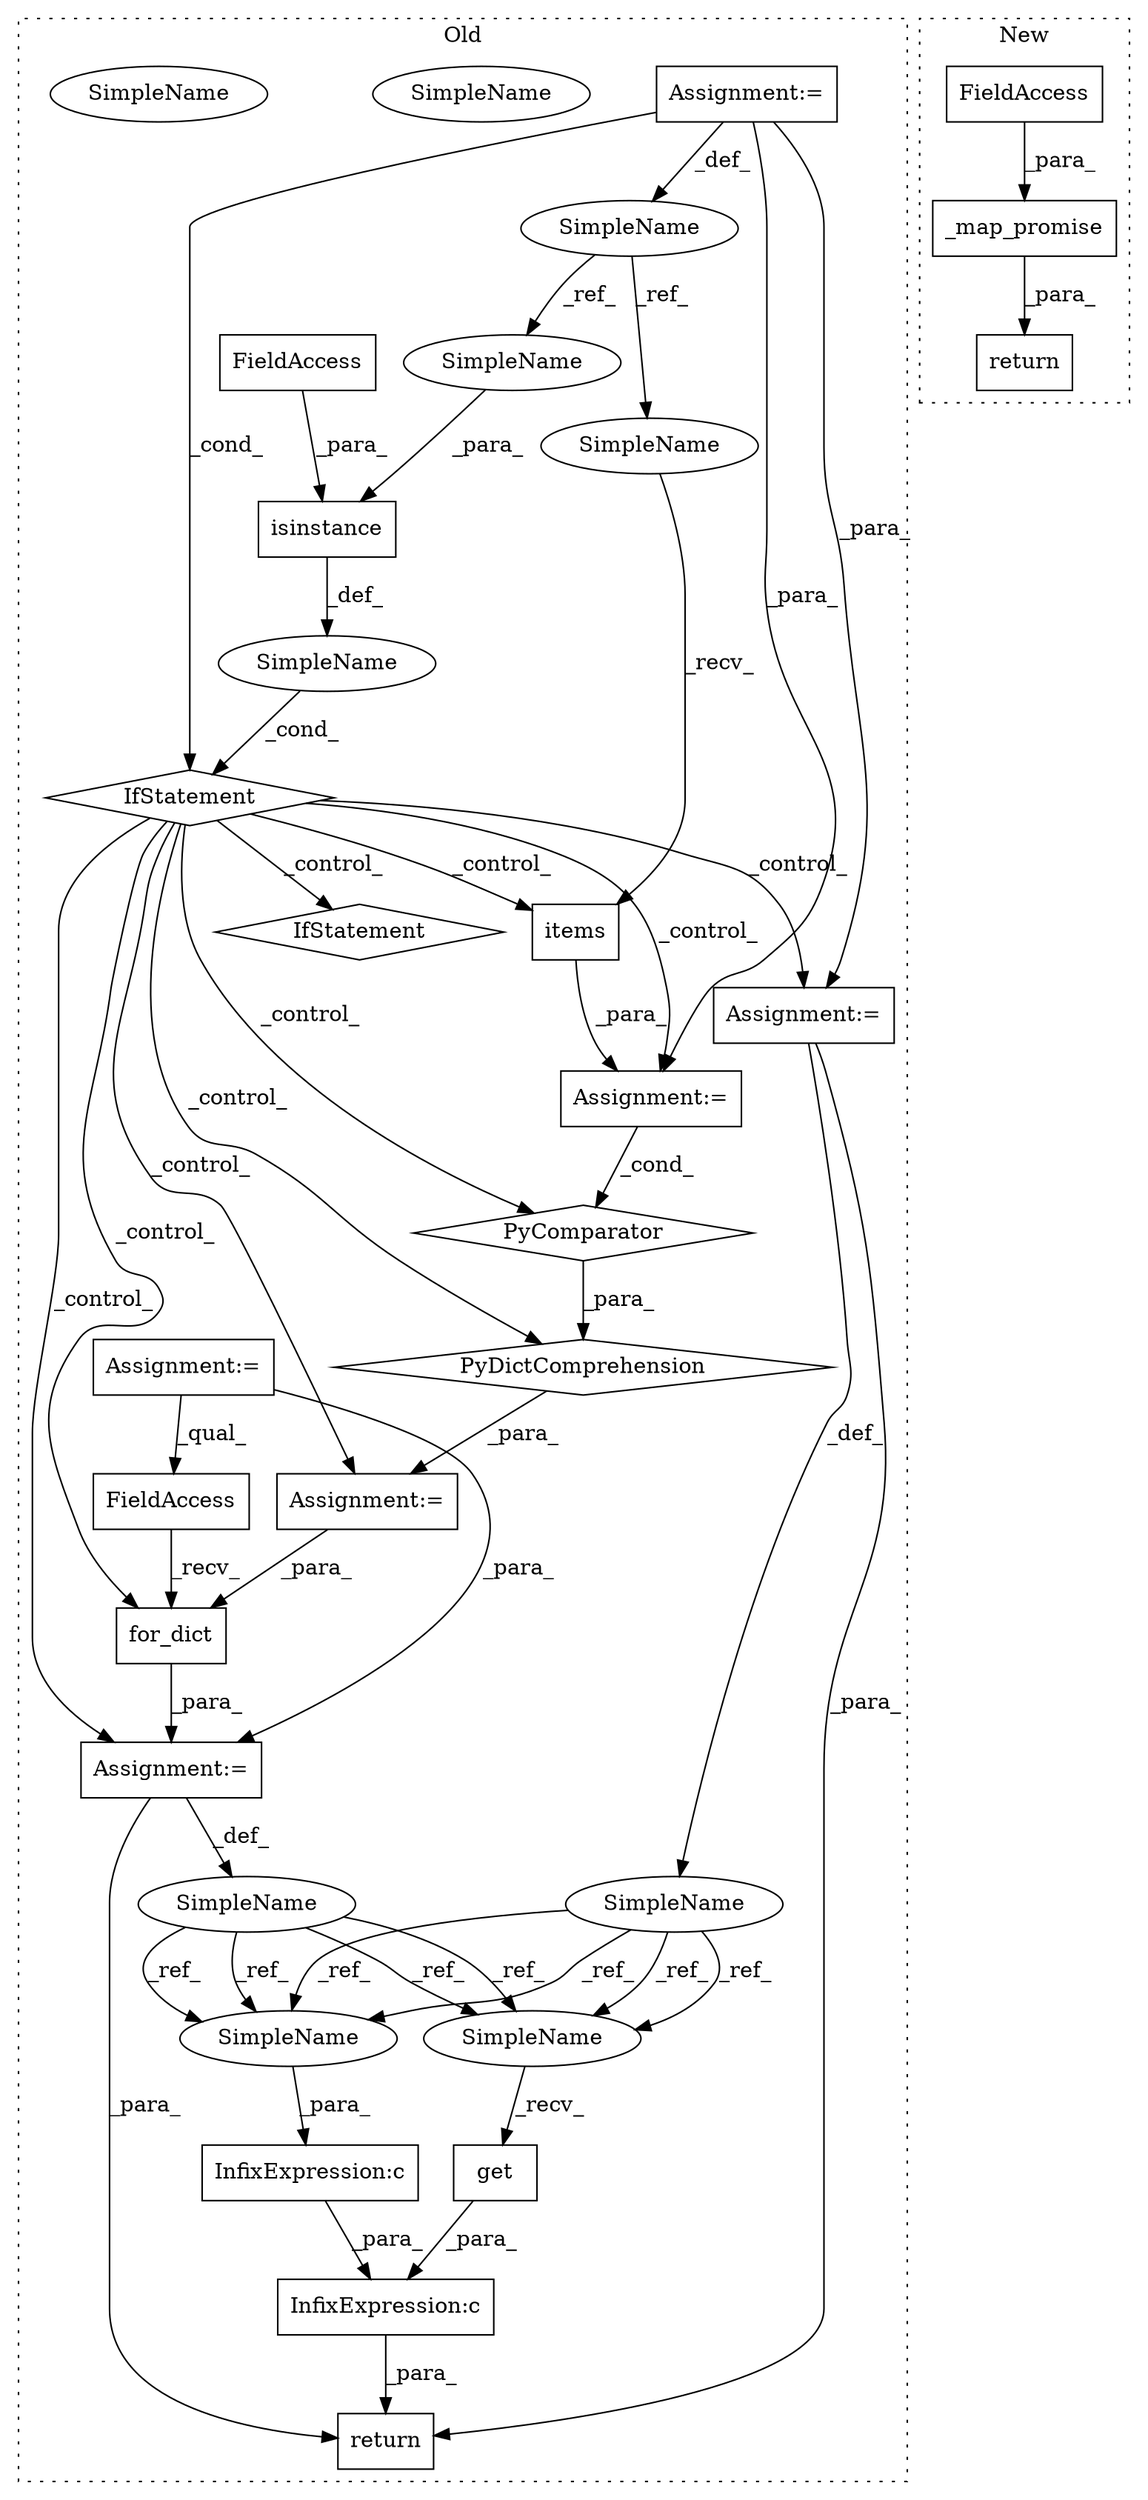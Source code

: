 digraph G {
subgraph cluster0 {
1 [label="IfStatement" a="25" s="9503" l="32" shape="diamond"];
3 [label="SimpleName" a="42" s="" l="" shape="ellipse"];
4 [label="PyDictComprehension" a="110" s="9396" l="147" shape="diamond"];
5 [label="InfixExpression:c" a="27" s="9664" l="4" shape="box"];
6 [label="InfixExpression:c" a="27" s="9655" l="4" shape="box"];
7 [label="isinstance" a="32" s="9345,9366" l="11,1" shape="box"];
8 [label="SimpleName" a="42" s="9313" l="5" shape="ellipse"];
9 [label="items" a="32" s="9519" l="7" shape="box"];
10 [label="PyComparator" a="113" s="9503" l="32" shape="diamond"];
11 [label="for_dict" a="32" s="9566,9580" l="9,1" shape="box"];
12 [label="SimpleName" a="42" s="9603" l="4" shape="ellipse"];
13 [label="get" a="32" s="9673" l="5" shape="box"];
14 [label="FieldAccess" a="22" s="9550" l="15" shape="box"];
16 [label="FieldAccess" a="22" s="9362" l="4" shape="box"];
17 [label="IfStatement" a="25" s="9341,9367" l="4,2" shape="diamond"];
18 [label="SimpleName" a="42" s="9545" l="4" shape="ellipse"];
19 [label="Assignment:=" a="7" s="9328" l="7" shape="box"];
20 [label="Assignment:=" a="7" s="9313" l="5" shape="box"];
21 [label="Assignment:=" a="7" s="9503" l="32" shape="box"];
22 [label="Assignment:=" a="7" s="9382" l="14" shape="box"];
23 [label="Assignment:=" a="7" s="9607" l="1" shape="box"];
24 [label="Assignment:=" a="7" s="9549" l="1" shape="box"];
25 [label="return" a="41" s="9640" l="7" shape="box"];
27 [label="SimpleName" a="42" s="9668" l="4" shape="ellipse"];
28 [label="SimpleName" a="42" s="9659" l="4" shape="ellipse"];
29 [label="SimpleName" a="42" s="9659" l="4" shape="ellipse"];
30 [label="SimpleName" a="42" s="9668" l="4" shape="ellipse"];
31 [label="SimpleName" a="42" s="9513" l="5" shape="ellipse"];
32 [label="SimpleName" a="42" s="9356" l="5" shape="ellipse"];
label = "Old";
style="dotted";
}
subgraph cluster1 {
2 [label="_map_promise" a="32" s="8997,9044" l="13,1" shape="box"];
15 [label="FieldAccess" a="22" s="9010" l="13" shape="box"];
26 [label="return" a="41" s="8990" l="7" shape="box"];
label = "New";
style="dotted";
}
2 -> 26 [label="_para_"];
3 -> 17 [label="_cond_"];
4 -> 22 [label="_para_"];
5 -> 25 [label="_para_"];
6 -> 5 [label="_para_"];
7 -> 3 [label="_def_"];
8 -> 32 [label="_ref_"];
8 -> 31 [label="_ref_"];
9 -> 21 [label="_para_"];
10 -> 4 [label="_para_"];
11 -> 24 [label="_para_"];
12 -> 30 [label="_ref_"];
12 -> 29 [label="_ref_"];
12 -> 29 [label="_ref_"];
12 -> 30 [label="_ref_"];
13 -> 5 [label="_para_"];
14 -> 11 [label="_recv_"];
15 -> 2 [label="_para_"];
16 -> 7 [label="_para_"];
17 -> 1 [label="_control_"];
17 -> 4 [label="_control_"];
17 -> 24 [label="_control_"];
17 -> 21 [label="_control_"];
17 -> 22 [label="_control_"];
17 -> 10 [label="_control_"];
17 -> 23 [label="_control_"];
17 -> 9 [label="_control_"];
17 -> 11 [label="_control_"];
18 -> 29 [label="_ref_"];
18 -> 30 [label="_ref_"];
18 -> 29 [label="_ref_"];
18 -> 30 [label="_ref_"];
19 -> 14 [label="_qual_"];
19 -> 24 [label="_para_"];
20 -> 8 [label="_def_"];
20 -> 21 [label="_para_"];
20 -> 17 [label="_cond_"];
20 -> 23 [label="_para_"];
21 -> 10 [label="_cond_"];
22 -> 11 [label="_para_"];
23 -> 12 [label="_def_"];
23 -> 25 [label="_para_"];
24 -> 25 [label="_para_"];
24 -> 18 [label="_def_"];
29 -> 6 [label="_para_"];
30 -> 13 [label="_recv_"];
31 -> 9 [label="_recv_"];
32 -> 7 [label="_para_"];
}